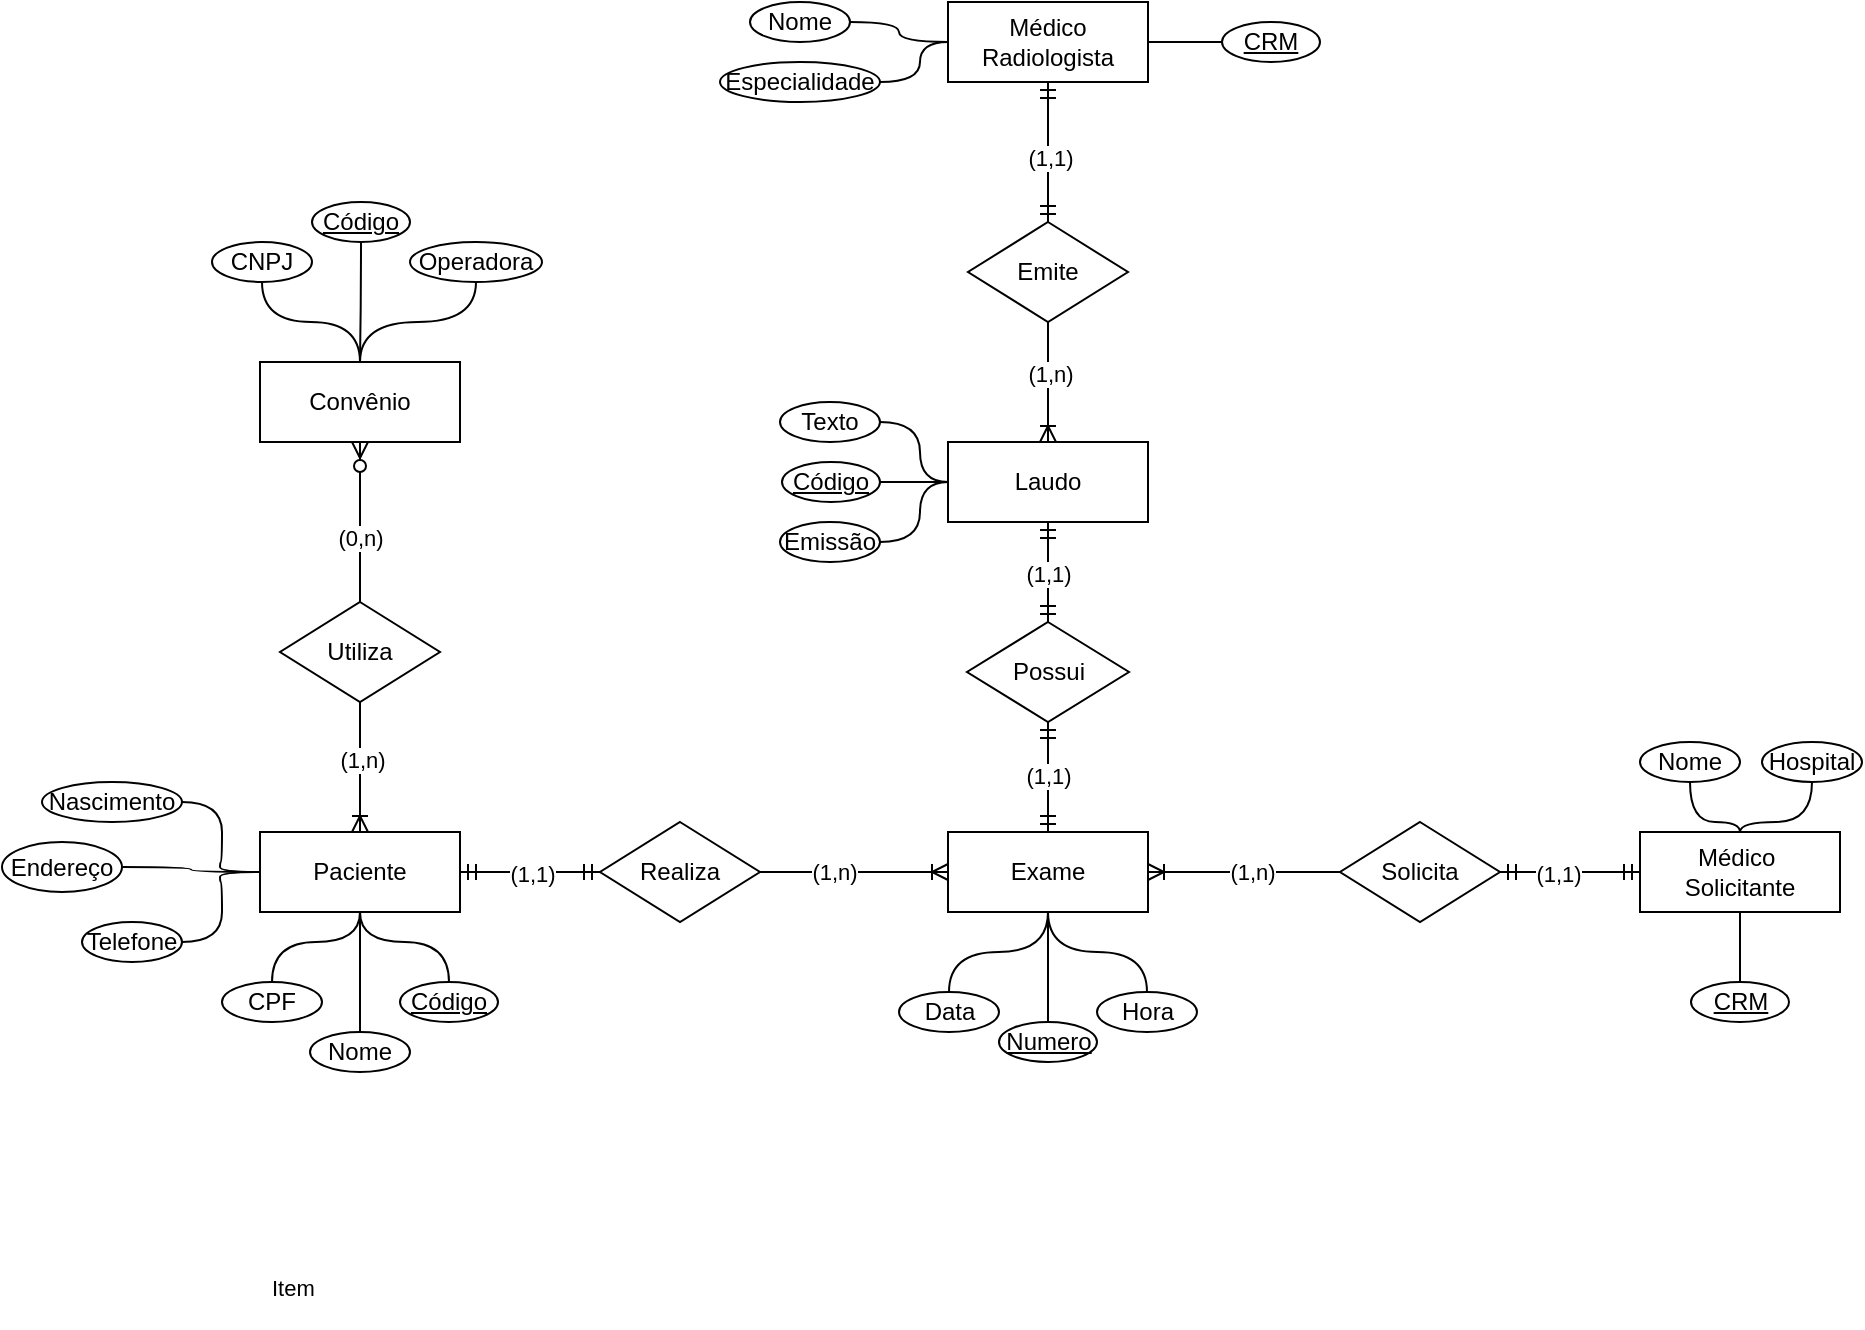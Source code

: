 <mxfile version="28.2.5">
  <diagram name="Página-1" id="9XiEAYyIDjaYyXeT1-S3">
    <mxGraphModel dx="2031" dy="661" grid="1" gridSize="10" guides="1" tooltips="1" connect="1" arrows="1" fold="1" page="1" pageScale="1" pageWidth="827" pageHeight="1169" math="0" shadow="0">
      <root>
        <mxCell id="0" />
        <mxCell id="1" parent="0" />
        <mxCell id="WVUqpbFxp66bCRPRu-xf-1" value="Paciente" style="whiteSpace=wrap;html=1;align=center;" parent="1" vertex="1">
          <mxGeometry x="-81" y="465" width="100" height="40" as="geometry" />
        </mxCell>
        <mxCell id="WVUqpbFxp66bCRPRu-xf-2" value="Médico&amp;nbsp;&lt;div&gt;Solicitante&lt;/div&gt;" style="whiteSpace=wrap;html=1;align=center;" parent="1" vertex="1">
          <mxGeometry x="609" y="465" width="100" height="40" as="geometry" />
        </mxCell>
        <mxCell id="WVUqpbFxp66bCRPRu-xf-3" value="Médico Radiologista" style="whiteSpace=wrap;html=1;align=center;" parent="1" vertex="1">
          <mxGeometry x="263" y="50" width="100" height="40" as="geometry" />
        </mxCell>
        <mxCell id="WVUqpbFxp66bCRPRu-xf-4" value="Exame" style="whiteSpace=wrap;html=1;align=center;" parent="1" vertex="1">
          <mxGeometry x="263" y="465" width="100" height="40" as="geometry" />
        </mxCell>
        <mxCell id="WVUqpbFxp66bCRPRu-xf-5" value="Convênio" style="whiteSpace=wrap;html=1;align=center;" parent="1" vertex="1">
          <mxGeometry x="-81" y="230" width="100" height="40" as="geometry" />
        </mxCell>
        <mxCell id="WVUqpbFxp66bCRPRu-xf-6" value="Laudo" style="whiteSpace=wrap;html=1;align=center;" parent="1" vertex="1">
          <mxGeometry x="263" y="270" width="100" height="40" as="geometry" />
        </mxCell>
        <mxCell id="WVUqpbFxp66bCRPRu-xf-8" value="Realiza" style="shape=rhombus;perimeter=rhombusPerimeter;whiteSpace=wrap;html=1;align=center;" parent="1" vertex="1">
          <mxGeometry x="89" y="460" width="80" height="50" as="geometry" />
        </mxCell>
        <mxCell id="Y5SOhLk5kEH37UTc9Dix-1" value="" style="edgeStyle=entityRelationEdgeStyle;fontSize=12;html=1;endArrow=ERoneToMany;rounded=0;entryX=0;entryY=0.5;entryDx=0;entryDy=0;exitX=1;exitY=0.5;exitDx=0;exitDy=0;" edge="1" parent="1" source="WVUqpbFxp66bCRPRu-xf-8" target="WVUqpbFxp66bCRPRu-xf-4">
          <mxGeometry width="100" height="100" relative="1" as="geometry">
            <mxPoint x="259" y="775" as="sourcePoint" />
            <mxPoint x="359" y="675" as="targetPoint" />
          </mxGeometry>
        </mxCell>
        <mxCell id="Y5SOhLk5kEH37UTc9Dix-2" value="(1,n)" style="edgeLabel;html=1;align=center;verticalAlign=middle;resizable=0;points=[];" vertex="1" connectable="0" parent="Y5SOhLk5kEH37UTc9Dix-1">
          <mxGeometry x="-0.22" y="-3" relative="1" as="geometry">
            <mxPoint y="-3" as="offset" />
          </mxGeometry>
        </mxCell>
        <mxCell id="Y5SOhLk5kEH37UTc9Dix-3" value="" style="edgeStyle=entityRelationEdgeStyle;fontSize=12;html=1;endArrow=ERmandOne;startArrow=ERmandOne;rounded=0;entryX=0;entryY=0.5;entryDx=0;entryDy=0;exitX=1;exitY=0.5;exitDx=0;exitDy=0;" edge="1" parent="1" source="WVUqpbFxp66bCRPRu-xf-1" target="WVUqpbFxp66bCRPRu-xf-8">
          <mxGeometry width="100" height="100" relative="1" as="geometry">
            <mxPoint x="259" y="775" as="sourcePoint" />
            <mxPoint x="359" y="675" as="targetPoint" />
          </mxGeometry>
        </mxCell>
        <mxCell id="Y5SOhLk5kEH37UTc9Dix-4" value="(1,1)" style="edgeLabel;html=1;align=center;verticalAlign=middle;resizable=0;points=[];" vertex="1" connectable="0" parent="Y5SOhLk5kEH37UTc9Dix-3">
          <mxGeometry x="0.015" y="-1" relative="1" as="geometry">
            <mxPoint as="offset" />
          </mxGeometry>
        </mxCell>
        <mxCell id="Y5SOhLk5kEH37UTc9Dix-5" value="Solicita" style="shape=rhombus;perimeter=rhombusPerimeter;whiteSpace=wrap;html=1;align=center;" vertex="1" parent="1">
          <mxGeometry x="459" y="460" width="80" height="50" as="geometry" />
        </mxCell>
        <mxCell id="Y5SOhLk5kEH37UTc9Dix-6" value="" style="edgeStyle=entityRelationEdgeStyle;fontSize=12;html=1;endArrow=ERoneToMany;rounded=0;entryX=1;entryY=0.5;entryDx=0;entryDy=0;exitX=0;exitY=0.5;exitDx=0;exitDy=0;" edge="1" parent="1" source="Y5SOhLk5kEH37UTc9Dix-5" target="WVUqpbFxp66bCRPRu-xf-4">
          <mxGeometry width="100" height="100" relative="1" as="geometry">
            <mxPoint x="259" y="775" as="sourcePoint" />
            <mxPoint x="359" y="675" as="targetPoint" />
          </mxGeometry>
        </mxCell>
        <mxCell id="Y5SOhLk5kEH37UTc9Dix-7" value="(1,n)" style="edgeLabel;html=1;align=center;verticalAlign=middle;resizable=0;points=[];" vertex="1" connectable="0" parent="Y5SOhLk5kEH37UTc9Dix-6">
          <mxGeometry x="-0.076" relative="1" as="geometry">
            <mxPoint as="offset" />
          </mxGeometry>
        </mxCell>
        <mxCell id="Y5SOhLk5kEH37UTc9Dix-8" value="" style="edgeStyle=entityRelationEdgeStyle;fontSize=12;html=1;endArrow=ERmandOne;startArrow=ERmandOne;rounded=0;entryX=0;entryY=0.5;entryDx=0;entryDy=0;exitX=1;exitY=0.5;exitDx=0;exitDy=0;" edge="1" parent="1" source="Y5SOhLk5kEH37UTc9Dix-5" target="WVUqpbFxp66bCRPRu-xf-2">
          <mxGeometry width="100" height="100" relative="1" as="geometry">
            <mxPoint x="259" y="775" as="sourcePoint" />
            <mxPoint x="359" y="675" as="targetPoint" />
          </mxGeometry>
        </mxCell>
        <mxCell id="Y5SOhLk5kEH37UTc9Dix-9" value="(1,1)" style="edgeLabel;html=1;align=center;verticalAlign=middle;resizable=0;points=[];" vertex="1" connectable="0" parent="Y5SOhLk5kEH37UTc9Dix-8">
          <mxGeometry x="-0.18" y="-1" relative="1" as="geometry">
            <mxPoint as="offset" />
          </mxGeometry>
        </mxCell>
        <mxCell id="Y5SOhLk5kEH37UTc9Dix-10" value="Possui" style="shape=rhombus;perimeter=rhombusPerimeter;whiteSpace=wrap;html=1;align=center;" vertex="1" parent="1">
          <mxGeometry x="272.5" y="360" width="81" height="50" as="geometry" />
        </mxCell>
        <mxCell id="Y5SOhLk5kEH37UTc9Dix-11" value="" style="edgeStyle=orthogonalEdgeStyle;fontSize=12;html=1;endArrow=ERmandOne;startArrow=ERmandOne;rounded=0;entryX=0.5;entryY=1;entryDx=0;entryDy=0;exitX=0.5;exitY=0;exitDx=0;exitDy=0;curved=1;" edge="1" parent="1" source="Y5SOhLk5kEH37UTc9Dix-10" target="WVUqpbFxp66bCRPRu-xf-6">
          <mxGeometry width="100" height="100" relative="1" as="geometry">
            <mxPoint x="259" y="330" as="sourcePoint" />
            <mxPoint x="359" y="230" as="targetPoint" />
          </mxGeometry>
        </mxCell>
        <mxCell id="Y5SOhLk5kEH37UTc9Dix-12" value="(1,1)" style="edgeLabel;html=1;align=center;verticalAlign=middle;resizable=0;points=[];" vertex="1" connectable="0" parent="Y5SOhLk5kEH37UTc9Dix-11">
          <mxGeometry x="0.139" relative="1" as="geometry">
            <mxPoint y="4" as="offset" />
          </mxGeometry>
        </mxCell>
        <mxCell id="Y5SOhLk5kEH37UTc9Dix-13" value="" style="edgeStyle=orthogonalEdgeStyle;fontSize=12;html=1;endArrow=ERmandOne;startArrow=ERmandOne;rounded=0;entryX=0.5;entryY=0;entryDx=0;entryDy=0;exitX=0.5;exitY=1;exitDx=0;exitDy=0;curved=1;" edge="1" parent="1" source="Y5SOhLk5kEH37UTc9Dix-10" target="WVUqpbFxp66bCRPRu-xf-4">
          <mxGeometry width="100" height="100" relative="1" as="geometry">
            <mxPoint x="259" y="330" as="sourcePoint" />
            <mxPoint x="359" y="230" as="targetPoint" />
          </mxGeometry>
        </mxCell>
        <mxCell id="Y5SOhLk5kEH37UTc9Dix-15" value="(1,1)" style="edgeLabel;html=1;align=center;verticalAlign=middle;resizable=0;points=[];" vertex="1" connectable="0" parent="Y5SOhLk5kEH37UTc9Dix-13">
          <mxGeometry x="-0.016" y="3" relative="1" as="geometry">
            <mxPoint x="-3" as="offset" />
          </mxGeometry>
        </mxCell>
        <mxCell id="Y5SOhLk5kEH37UTc9Dix-16" value="Emite" style="shape=rhombus;perimeter=rhombusPerimeter;whiteSpace=wrap;html=1;align=center;" vertex="1" parent="1">
          <mxGeometry x="273" y="160" width="80" height="50" as="geometry" />
        </mxCell>
        <mxCell id="Y5SOhLk5kEH37UTc9Dix-17" value="" style="edgeStyle=orthogonalEdgeStyle;fontSize=12;html=1;endArrow=ERmandOne;startArrow=ERmandOne;rounded=0;curved=1;entryX=0.5;entryY=1;entryDx=0;entryDy=0;exitX=0.5;exitY=0;exitDx=0;exitDy=0;" edge="1" parent="1" source="Y5SOhLk5kEH37UTc9Dix-16" target="WVUqpbFxp66bCRPRu-xf-3">
          <mxGeometry width="100" height="100" relative="1" as="geometry">
            <mxPoint x="259" y="330" as="sourcePoint" />
            <mxPoint x="359" y="230" as="targetPoint" />
          </mxGeometry>
        </mxCell>
        <mxCell id="Y5SOhLk5kEH37UTc9Dix-18" value="(1,1)" style="edgeLabel;html=1;align=center;verticalAlign=middle;resizable=0;points=[];" vertex="1" connectable="0" parent="Y5SOhLk5kEH37UTc9Dix-17">
          <mxGeometry x="-0.074" y="-1" relative="1" as="geometry">
            <mxPoint as="offset" />
          </mxGeometry>
        </mxCell>
        <mxCell id="Y5SOhLk5kEH37UTc9Dix-19" value="" style="edgeStyle=orthogonalEdgeStyle;fontSize=12;html=1;endArrow=ERoneToMany;rounded=0;curved=1;entryX=0.5;entryY=0;entryDx=0;entryDy=0;exitX=0.5;exitY=1;exitDx=0;exitDy=0;" edge="1" parent="1" source="Y5SOhLk5kEH37UTc9Dix-16" target="WVUqpbFxp66bCRPRu-xf-6">
          <mxGeometry width="100" height="100" relative="1" as="geometry">
            <mxPoint x="259" y="330" as="sourcePoint" />
            <mxPoint x="359" y="230" as="targetPoint" />
          </mxGeometry>
        </mxCell>
        <mxCell id="Y5SOhLk5kEH37UTc9Dix-21" value="(1,n)" style="edgeLabel;html=1;align=center;verticalAlign=middle;resizable=0;points=[];" vertex="1" connectable="0" parent="Y5SOhLk5kEH37UTc9Dix-19">
          <mxGeometry x="-0.126" y="1" relative="1" as="geometry">
            <mxPoint as="offset" />
          </mxGeometry>
        </mxCell>
        <mxCell id="Y5SOhLk5kEH37UTc9Dix-22" value="Utiliza" style="shape=rhombus;perimeter=rhombusPerimeter;whiteSpace=wrap;html=1;align=center;" vertex="1" parent="1">
          <mxGeometry x="-71" y="350" width="80" height="50" as="geometry" />
        </mxCell>
        <mxCell id="Y5SOhLk5kEH37UTc9Dix-25" value="" style="edgeStyle=orthogonalEdgeStyle;fontSize=12;html=1;endArrow=ERoneToMany;rounded=0;entryX=0.5;entryY=0;entryDx=0;entryDy=0;exitX=0.5;exitY=1;exitDx=0;exitDy=0;curved=1;" edge="1" parent="1" source="Y5SOhLk5kEH37UTc9Dix-22" target="WVUqpbFxp66bCRPRu-xf-1">
          <mxGeometry width="100" height="100" relative="1" as="geometry">
            <mxPoint x="259" y="440" as="sourcePoint" />
            <mxPoint x="359" y="340" as="targetPoint" />
          </mxGeometry>
        </mxCell>
        <mxCell id="Y5SOhLk5kEH37UTc9Dix-30" value="(1,n)" style="edgeLabel;html=1;align=center;verticalAlign=middle;resizable=0;points=[];" vertex="1" connectable="0" parent="Y5SOhLk5kEH37UTc9Dix-25">
          <mxGeometry x="-0.128" y="1" relative="1" as="geometry">
            <mxPoint as="offset" />
          </mxGeometry>
        </mxCell>
        <mxCell id="Y5SOhLk5kEH37UTc9Dix-28" value="" style="edgeStyle=orthogonalEdgeStyle;fontSize=12;html=1;endArrow=ERzeroToMany;endFill=1;rounded=0;entryX=0.5;entryY=1;entryDx=0;entryDy=0;exitX=0.5;exitY=0;exitDx=0;exitDy=0;curved=1;" edge="1" parent="1" source="Y5SOhLk5kEH37UTc9Dix-22" target="WVUqpbFxp66bCRPRu-xf-5">
          <mxGeometry width="100" height="100" relative="1" as="geometry">
            <mxPoint x="260" y="380" as="sourcePoint" />
            <mxPoint x="360" y="280" as="targetPoint" />
          </mxGeometry>
        </mxCell>
        <mxCell id="Y5SOhLk5kEH37UTc9Dix-29" value="(0,n)" style="edgeLabel;html=1;align=center;verticalAlign=middle;resizable=0;points=[];" vertex="1" connectable="0" parent="Y5SOhLk5kEH37UTc9Dix-28">
          <mxGeometry x="-0.183" relative="1" as="geometry">
            <mxPoint as="offset" />
          </mxGeometry>
        </mxCell>
        <mxCell id="Y5SOhLk5kEH37UTc9Dix-45" style="edgeStyle=orthogonalEdgeStyle;shape=connector;rounded=0;orthogonalLoop=1;jettySize=auto;html=1;entryX=0.5;entryY=1;entryDx=0;entryDy=0;strokeColor=default;align=center;verticalAlign=middle;fontFamily=Helvetica;fontSize=11;fontColor=default;labelBackgroundColor=default;endArrow=none;endFill=0;curved=1;" edge="1" parent="1" source="Y5SOhLk5kEH37UTc9Dix-31" target="WVUqpbFxp66bCRPRu-xf-1">
          <mxGeometry relative="1" as="geometry" />
        </mxCell>
        <mxCell id="Y5SOhLk5kEH37UTc9Dix-31" value="Código" style="ellipse;whiteSpace=wrap;html=1;align=center;fontStyle=4;" vertex="1" parent="1">
          <mxGeometry x="-11" y="540" width="49" height="20" as="geometry" />
        </mxCell>
        <mxCell id="Y5SOhLk5kEH37UTc9Dix-78" style="edgeStyle=orthogonalEdgeStyle;shape=connector;curved=1;rounded=0;orthogonalLoop=1;jettySize=auto;html=1;entryX=0.5;entryY=0;entryDx=0;entryDy=0;strokeColor=default;align=center;verticalAlign=middle;fontFamily=Helvetica;fontSize=11;fontColor=default;labelBackgroundColor=default;endArrow=none;endFill=0;" edge="1" parent="1" source="Y5SOhLk5kEH37UTc9Dix-32" target="WVUqpbFxp66bCRPRu-xf-5">
          <mxGeometry relative="1" as="geometry" />
        </mxCell>
        <mxCell id="Y5SOhLk5kEH37UTc9Dix-32" value="Código" style="ellipse;whiteSpace=wrap;html=1;align=center;fontStyle=4;" vertex="1" parent="1">
          <mxGeometry x="-55" y="150" width="49" height="20" as="geometry" />
        </mxCell>
        <mxCell id="Y5SOhLk5kEH37UTc9Dix-69" style="edgeStyle=orthogonalEdgeStyle;shape=connector;curved=1;rounded=0;orthogonalLoop=1;jettySize=auto;html=1;entryX=1;entryY=0.5;entryDx=0;entryDy=0;strokeColor=default;align=center;verticalAlign=middle;fontFamily=Helvetica;fontSize=11;fontColor=default;labelBackgroundColor=default;endArrow=none;endFill=0;" edge="1" parent="1" source="Y5SOhLk5kEH37UTc9Dix-33" target="WVUqpbFxp66bCRPRu-xf-3">
          <mxGeometry relative="1" as="geometry" />
        </mxCell>
        <mxCell id="Y5SOhLk5kEH37UTc9Dix-33" value="CRM" style="ellipse;whiteSpace=wrap;html=1;align=center;fontStyle=4;" vertex="1" parent="1">
          <mxGeometry x="400" y="60" width="49" height="20" as="geometry" />
        </mxCell>
        <mxCell id="Y5SOhLk5kEH37UTc9Dix-82" style="edgeStyle=orthogonalEdgeStyle;shape=connector;curved=1;rounded=0;orthogonalLoop=1;jettySize=auto;html=1;entryX=0;entryY=0.5;entryDx=0;entryDy=0;strokeColor=default;align=center;verticalAlign=middle;fontFamily=Helvetica;fontSize=11;fontColor=default;labelBackgroundColor=default;endArrow=none;endFill=0;" edge="1" parent="1" source="Y5SOhLk5kEH37UTc9Dix-34" target="WVUqpbFxp66bCRPRu-xf-6">
          <mxGeometry relative="1" as="geometry" />
        </mxCell>
        <mxCell id="Y5SOhLk5kEH37UTc9Dix-34" value="Código" style="ellipse;whiteSpace=wrap;html=1;align=center;fontStyle=4;" vertex="1" parent="1">
          <mxGeometry x="180" y="280" width="49" height="20" as="geometry" />
        </mxCell>
        <mxCell id="Y5SOhLk5kEH37UTc9Dix-72" style="edgeStyle=orthogonalEdgeStyle;shape=connector;curved=1;rounded=0;orthogonalLoop=1;jettySize=auto;html=1;entryX=0.5;entryY=1;entryDx=0;entryDy=0;strokeColor=default;align=center;verticalAlign=middle;fontFamily=Helvetica;fontSize=11;fontColor=default;labelBackgroundColor=default;endArrow=none;endFill=0;" edge="1" parent="1" source="Y5SOhLk5kEH37UTc9Dix-35" target="WVUqpbFxp66bCRPRu-xf-4">
          <mxGeometry relative="1" as="geometry" />
        </mxCell>
        <mxCell id="Y5SOhLk5kEH37UTc9Dix-35" value="Numero" style="ellipse;whiteSpace=wrap;html=1;align=center;fontStyle=4;" vertex="1" parent="1">
          <mxGeometry x="288.5" y="560" width="49" height="20" as="geometry" />
        </mxCell>
        <mxCell id="Y5SOhLk5kEH37UTc9Dix-57" style="edgeStyle=orthogonalEdgeStyle;shape=connector;curved=1;rounded=0;orthogonalLoop=1;jettySize=auto;html=1;entryX=0.5;entryY=1;entryDx=0;entryDy=0;strokeColor=default;align=center;verticalAlign=middle;fontFamily=Helvetica;fontSize=11;fontColor=default;labelBackgroundColor=default;endArrow=none;endFill=0;" edge="1" parent="1" source="Y5SOhLk5kEH37UTc9Dix-36" target="WVUqpbFxp66bCRPRu-xf-2">
          <mxGeometry relative="1" as="geometry" />
        </mxCell>
        <mxCell id="Y5SOhLk5kEH37UTc9Dix-36" value="CRM" style="ellipse;whiteSpace=wrap;html=1;align=center;fontStyle=4;" vertex="1" parent="1">
          <mxGeometry x="634.5" y="540" width="49" height="20" as="geometry" />
        </mxCell>
        <mxCell id="Y5SOhLk5kEH37UTc9Dix-56" style="edgeStyle=orthogonalEdgeStyle;shape=connector;curved=1;rounded=0;orthogonalLoop=1;jettySize=auto;html=1;entryX=0;entryY=0.5;entryDx=0;entryDy=0;strokeColor=default;align=center;verticalAlign=middle;fontFamily=Helvetica;fontSize=11;fontColor=default;labelBackgroundColor=default;endArrow=none;endFill=0;" edge="1" parent="1" source="Y5SOhLk5kEH37UTc9Dix-37" target="WVUqpbFxp66bCRPRu-xf-1">
          <mxGeometry relative="1" as="geometry" />
        </mxCell>
        <mxCell id="Y5SOhLk5kEH37UTc9Dix-37" value="Nascimento" style="ellipse;whiteSpace=wrap;html=1;align=center;" vertex="1" parent="1">
          <mxGeometry x="-190" y="440" width="70" height="20" as="geometry" />
        </mxCell>
        <mxCell id="Y5SOhLk5kEH37UTc9Dix-55" style="edgeStyle=orthogonalEdgeStyle;shape=connector;curved=1;rounded=0;orthogonalLoop=1;jettySize=auto;html=1;entryX=0;entryY=0.5;entryDx=0;entryDy=0;strokeColor=default;align=center;verticalAlign=middle;fontFamily=Helvetica;fontSize=11;fontColor=default;labelBackgroundColor=default;endArrow=none;endFill=0;" edge="1" parent="1" source="Y5SOhLk5kEH37UTc9Dix-42" target="WVUqpbFxp66bCRPRu-xf-1">
          <mxGeometry relative="1" as="geometry" />
        </mxCell>
        <mxCell id="Y5SOhLk5kEH37UTc9Dix-42" value="Telefone" style="ellipse;whiteSpace=wrap;html=1;align=center;" vertex="1" parent="1">
          <mxGeometry x="-170" y="510" width="50" height="20" as="geometry" />
        </mxCell>
        <mxCell id="Y5SOhLk5kEH37UTc9Dix-47" value="" style="edgeStyle=orthogonalEdgeStyle;shape=connector;rounded=0;orthogonalLoop=1;jettySize=auto;html=1;strokeColor=default;align=center;verticalAlign=middle;fontFamily=Helvetica;fontSize=11;fontColor=default;labelBackgroundColor=default;endArrow=none;endFill=0;curved=1;" edge="1" parent="1" source="Y5SOhLk5kEH37UTc9Dix-46" target="WVUqpbFxp66bCRPRu-xf-1">
          <mxGeometry relative="1" as="geometry" />
        </mxCell>
        <mxCell id="Y5SOhLk5kEH37UTc9Dix-46" value="CPF" style="ellipse;whiteSpace=wrap;html=1;align=center;" vertex="1" parent="1">
          <mxGeometry x="-100" y="540" width="50" height="20" as="geometry" />
        </mxCell>
        <mxCell id="Y5SOhLk5kEH37UTc9Dix-52" style="edgeStyle=orthogonalEdgeStyle;shape=connector;curved=1;rounded=0;orthogonalLoop=1;jettySize=auto;html=1;entryX=0.5;entryY=1;entryDx=0;entryDy=0;strokeColor=default;align=center;verticalAlign=middle;fontFamily=Helvetica;fontSize=11;fontColor=default;labelBackgroundColor=default;endArrow=none;endFill=0;" edge="1" parent="1" source="Y5SOhLk5kEH37UTc9Dix-51" target="WVUqpbFxp66bCRPRu-xf-1">
          <mxGeometry relative="1" as="geometry" />
        </mxCell>
        <mxCell id="Y5SOhLk5kEH37UTc9Dix-51" value="Nome" style="ellipse;whiteSpace=wrap;html=1;align=center;" vertex="1" parent="1">
          <mxGeometry x="-56" y="565" width="50" height="20" as="geometry" />
        </mxCell>
        <mxCell id="Y5SOhLk5kEH37UTc9Dix-54" style="edgeStyle=orthogonalEdgeStyle;shape=connector;curved=1;rounded=0;orthogonalLoop=1;jettySize=auto;html=1;entryX=0;entryY=0.5;entryDx=0;entryDy=0;strokeColor=default;align=center;verticalAlign=middle;fontFamily=Helvetica;fontSize=11;fontColor=default;labelBackgroundColor=default;endArrow=none;endFill=0;" edge="1" parent="1" source="Y5SOhLk5kEH37UTc9Dix-53" target="WVUqpbFxp66bCRPRu-xf-1">
          <mxGeometry relative="1" as="geometry" />
        </mxCell>
        <mxCell id="Y5SOhLk5kEH37UTc9Dix-53" value="Endereço" style="ellipse;whiteSpace=wrap;html=1;align=center;" vertex="1" parent="1">
          <mxGeometry x="-210" y="470" width="60" height="25" as="geometry" />
        </mxCell>
        <mxCell id="Y5SOhLk5kEH37UTc9Dix-59" style="edgeStyle=orthogonalEdgeStyle;shape=connector;curved=1;rounded=0;orthogonalLoop=1;jettySize=auto;html=1;entryX=0.5;entryY=0;entryDx=0;entryDy=0;strokeColor=default;align=center;verticalAlign=middle;fontFamily=Helvetica;fontSize=11;fontColor=default;labelBackgroundColor=default;endArrow=none;endFill=0;" edge="1" parent="1" source="Y5SOhLk5kEH37UTc9Dix-58" target="WVUqpbFxp66bCRPRu-xf-2">
          <mxGeometry relative="1" as="geometry" />
        </mxCell>
        <mxCell id="Y5SOhLk5kEH37UTc9Dix-58" value="Nome" style="ellipse;whiteSpace=wrap;html=1;align=center;" vertex="1" parent="1">
          <mxGeometry x="609" y="420" width="50" height="20" as="geometry" />
        </mxCell>
        <mxCell id="Y5SOhLk5kEH37UTc9Dix-62" style="edgeStyle=orthogonalEdgeStyle;shape=connector;curved=1;rounded=0;orthogonalLoop=1;jettySize=auto;html=1;entryX=0.5;entryY=0;entryDx=0;entryDy=0;strokeColor=default;align=center;verticalAlign=middle;fontFamily=Helvetica;fontSize=11;fontColor=default;labelBackgroundColor=default;endArrow=none;endFill=0;" edge="1" parent="1" source="Y5SOhLk5kEH37UTc9Dix-61" target="WVUqpbFxp66bCRPRu-xf-2">
          <mxGeometry relative="1" as="geometry" />
        </mxCell>
        <mxCell id="Y5SOhLk5kEH37UTc9Dix-61" value="Hospital" style="ellipse;whiteSpace=wrap;html=1;align=center;" vertex="1" parent="1">
          <mxGeometry x="670" y="420" width="50" height="20" as="geometry" />
        </mxCell>
        <mxCell id="Y5SOhLk5kEH37UTc9Dix-67" style="edgeStyle=orthogonalEdgeStyle;shape=connector;curved=1;rounded=0;orthogonalLoop=1;jettySize=auto;html=1;entryX=0;entryY=0.5;entryDx=0;entryDy=0;strokeColor=default;align=center;verticalAlign=middle;fontFamily=Helvetica;fontSize=11;fontColor=default;labelBackgroundColor=default;endArrow=none;endFill=0;" edge="1" parent="1" source="Y5SOhLk5kEH37UTc9Dix-63" target="WVUqpbFxp66bCRPRu-xf-3">
          <mxGeometry relative="1" as="geometry" />
        </mxCell>
        <mxCell id="Y5SOhLk5kEH37UTc9Dix-63" value="Especialidade" style="ellipse;whiteSpace=wrap;html=1;align=center;" vertex="1" parent="1">
          <mxGeometry x="149" y="80" width="80" height="20" as="geometry" />
        </mxCell>
        <mxCell id="Y5SOhLk5kEH37UTc9Dix-68" style="edgeStyle=orthogonalEdgeStyle;shape=connector;curved=1;rounded=0;orthogonalLoop=1;jettySize=auto;html=1;entryX=0;entryY=0.5;entryDx=0;entryDy=0;strokeColor=default;align=center;verticalAlign=middle;fontFamily=Helvetica;fontSize=11;fontColor=default;labelBackgroundColor=default;endArrow=none;endFill=0;" edge="1" parent="1" source="Y5SOhLk5kEH37UTc9Dix-64" target="WVUqpbFxp66bCRPRu-xf-3">
          <mxGeometry relative="1" as="geometry" />
        </mxCell>
        <mxCell id="Y5SOhLk5kEH37UTc9Dix-64" value="Nome" style="ellipse;whiteSpace=wrap;html=1;align=center;" vertex="1" parent="1">
          <mxGeometry x="164" y="50" width="50" height="20" as="geometry" />
        </mxCell>
        <mxCell id="Y5SOhLk5kEH37UTc9Dix-75" style="edgeStyle=orthogonalEdgeStyle;shape=connector;curved=1;rounded=0;orthogonalLoop=1;jettySize=auto;html=1;strokeColor=default;align=center;verticalAlign=middle;fontFamily=Helvetica;fontSize=11;fontColor=default;labelBackgroundColor=default;endArrow=none;endFill=0;" edge="1" parent="1" source="Y5SOhLk5kEH37UTc9Dix-70" target="WVUqpbFxp66bCRPRu-xf-4">
          <mxGeometry relative="1" as="geometry" />
        </mxCell>
        <mxCell id="Y5SOhLk5kEH37UTc9Dix-70" value="Hora" style="ellipse;whiteSpace=wrap;html=1;align=center;" vertex="1" parent="1">
          <mxGeometry x="337.5" y="545" width="50" height="20" as="geometry" />
        </mxCell>
        <mxCell id="Y5SOhLk5kEH37UTc9Dix-73" style="edgeStyle=orthogonalEdgeStyle;shape=connector;curved=1;rounded=0;orthogonalLoop=1;jettySize=auto;html=1;entryX=0.5;entryY=1;entryDx=0;entryDy=0;strokeColor=default;align=center;verticalAlign=middle;fontFamily=Helvetica;fontSize=11;fontColor=default;labelBackgroundColor=default;endArrow=none;endFill=0;" edge="1" parent="1" source="Y5SOhLk5kEH37UTc9Dix-71" target="WVUqpbFxp66bCRPRu-xf-4">
          <mxGeometry relative="1" as="geometry" />
        </mxCell>
        <mxCell id="Y5SOhLk5kEH37UTc9Dix-71" value="Data" style="ellipse;whiteSpace=wrap;html=1;align=center;" vertex="1" parent="1">
          <mxGeometry x="238.5" y="545" width="50" height="20" as="geometry" />
        </mxCell>
        <mxCell id="Y5SOhLk5kEH37UTc9Dix-80" style="edgeStyle=orthogonalEdgeStyle;shape=connector;curved=1;rounded=0;orthogonalLoop=1;jettySize=auto;html=1;entryX=0.5;entryY=0;entryDx=0;entryDy=0;strokeColor=default;align=center;verticalAlign=middle;fontFamily=Helvetica;fontSize=11;fontColor=default;labelBackgroundColor=default;endArrow=none;endFill=0;" edge="1" parent="1" source="Y5SOhLk5kEH37UTc9Dix-76" target="WVUqpbFxp66bCRPRu-xf-5">
          <mxGeometry relative="1" as="geometry" />
        </mxCell>
        <mxCell id="Y5SOhLk5kEH37UTc9Dix-76" value="Operadora" style="ellipse;whiteSpace=wrap;html=1;align=center;" vertex="1" parent="1">
          <mxGeometry x="-6" y="170" width="66" height="20" as="geometry" />
        </mxCell>
        <mxCell id="Y5SOhLk5kEH37UTc9Dix-79" style="edgeStyle=orthogonalEdgeStyle;shape=connector;curved=1;rounded=0;orthogonalLoop=1;jettySize=auto;html=1;entryX=0.5;entryY=0;entryDx=0;entryDy=0;strokeColor=default;align=center;verticalAlign=middle;fontFamily=Helvetica;fontSize=11;fontColor=default;labelBackgroundColor=default;endArrow=none;endFill=0;" edge="1" parent="1" source="Y5SOhLk5kEH37UTc9Dix-77" target="WVUqpbFxp66bCRPRu-xf-5">
          <mxGeometry relative="1" as="geometry" />
        </mxCell>
        <mxCell id="Y5SOhLk5kEH37UTc9Dix-77" value="CNPJ" style="ellipse;whiteSpace=wrap;html=1;align=center;" vertex="1" parent="1">
          <mxGeometry x="-105" y="170" width="50" height="20" as="geometry" />
        </mxCell>
        <mxCell id="Y5SOhLk5kEH37UTc9Dix-83" style="edgeStyle=orthogonalEdgeStyle;shape=connector;curved=1;rounded=0;orthogonalLoop=1;jettySize=auto;html=1;entryX=0;entryY=0.5;entryDx=0;entryDy=0;strokeColor=default;align=center;verticalAlign=middle;fontFamily=Helvetica;fontSize=11;fontColor=default;labelBackgroundColor=default;endArrow=none;endFill=0;" edge="1" parent="1" source="Y5SOhLk5kEH37UTc9Dix-81" target="WVUqpbFxp66bCRPRu-xf-6">
          <mxGeometry relative="1" as="geometry" />
        </mxCell>
        <mxCell id="Y5SOhLk5kEH37UTc9Dix-81" value="Emissão" style="ellipse;whiteSpace=wrap;html=1;align=center;" vertex="1" parent="1">
          <mxGeometry x="179" y="310" width="50" height="20" as="geometry" />
        </mxCell>
        <mxCell id="Y5SOhLk5kEH37UTc9Dix-85" style="edgeStyle=orthogonalEdgeStyle;shape=connector;curved=1;rounded=0;orthogonalLoop=1;jettySize=auto;html=1;entryX=0;entryY=0.5;entryDx=0;entryDy=0;strokeColor=default;align=center;verticalAlign=middle;fontFamily=Helvetica;fontSize=11;fontColor=default;labelBackgroundColor=default;endArrow=none;endFill=0;" edge="1" parent="1" source="Y5SOhLk5kEH37UTc9Dix-84" target="WVUqpbFxp66bCRPRu-xf-6">
          <mxGeometry relative="1" as="geometry" />
        </mxCell>
        <mxCell id="Y5SOhLk5kEH37UTc9Dix-84" value="Texto" style="ellipse;whiteSpace=wrap;html=1;align=center;" vertex="1" parent="1">
          <mxGeometry x="179" y="250" width="50" height="20" as="geometry" />
        </mxCell>
        <mxCell id="Y5SOhLk5kEH37UTc9Dix-86" value="Item" style="text;strokeColor=none;fillColor=none;spacingLeft=4;spacingRight=4;overflow=hidden;rotatable=0;points=[[0,0.5],[1,0.5]];portConstraint=eastwest;fontSize=11;whiteSpace=wrap;html=1;fontFamily=Helvetica;fontColor=default;labelBackgroundColor=default;" vertex="1" parent="1">
          <mxGeometry x="-81" y="680" width="441" height="30" as="geometry" />
        </mxCell>
      </root>
    </mxGraphModel>
  </diagram>
</mxfile>
